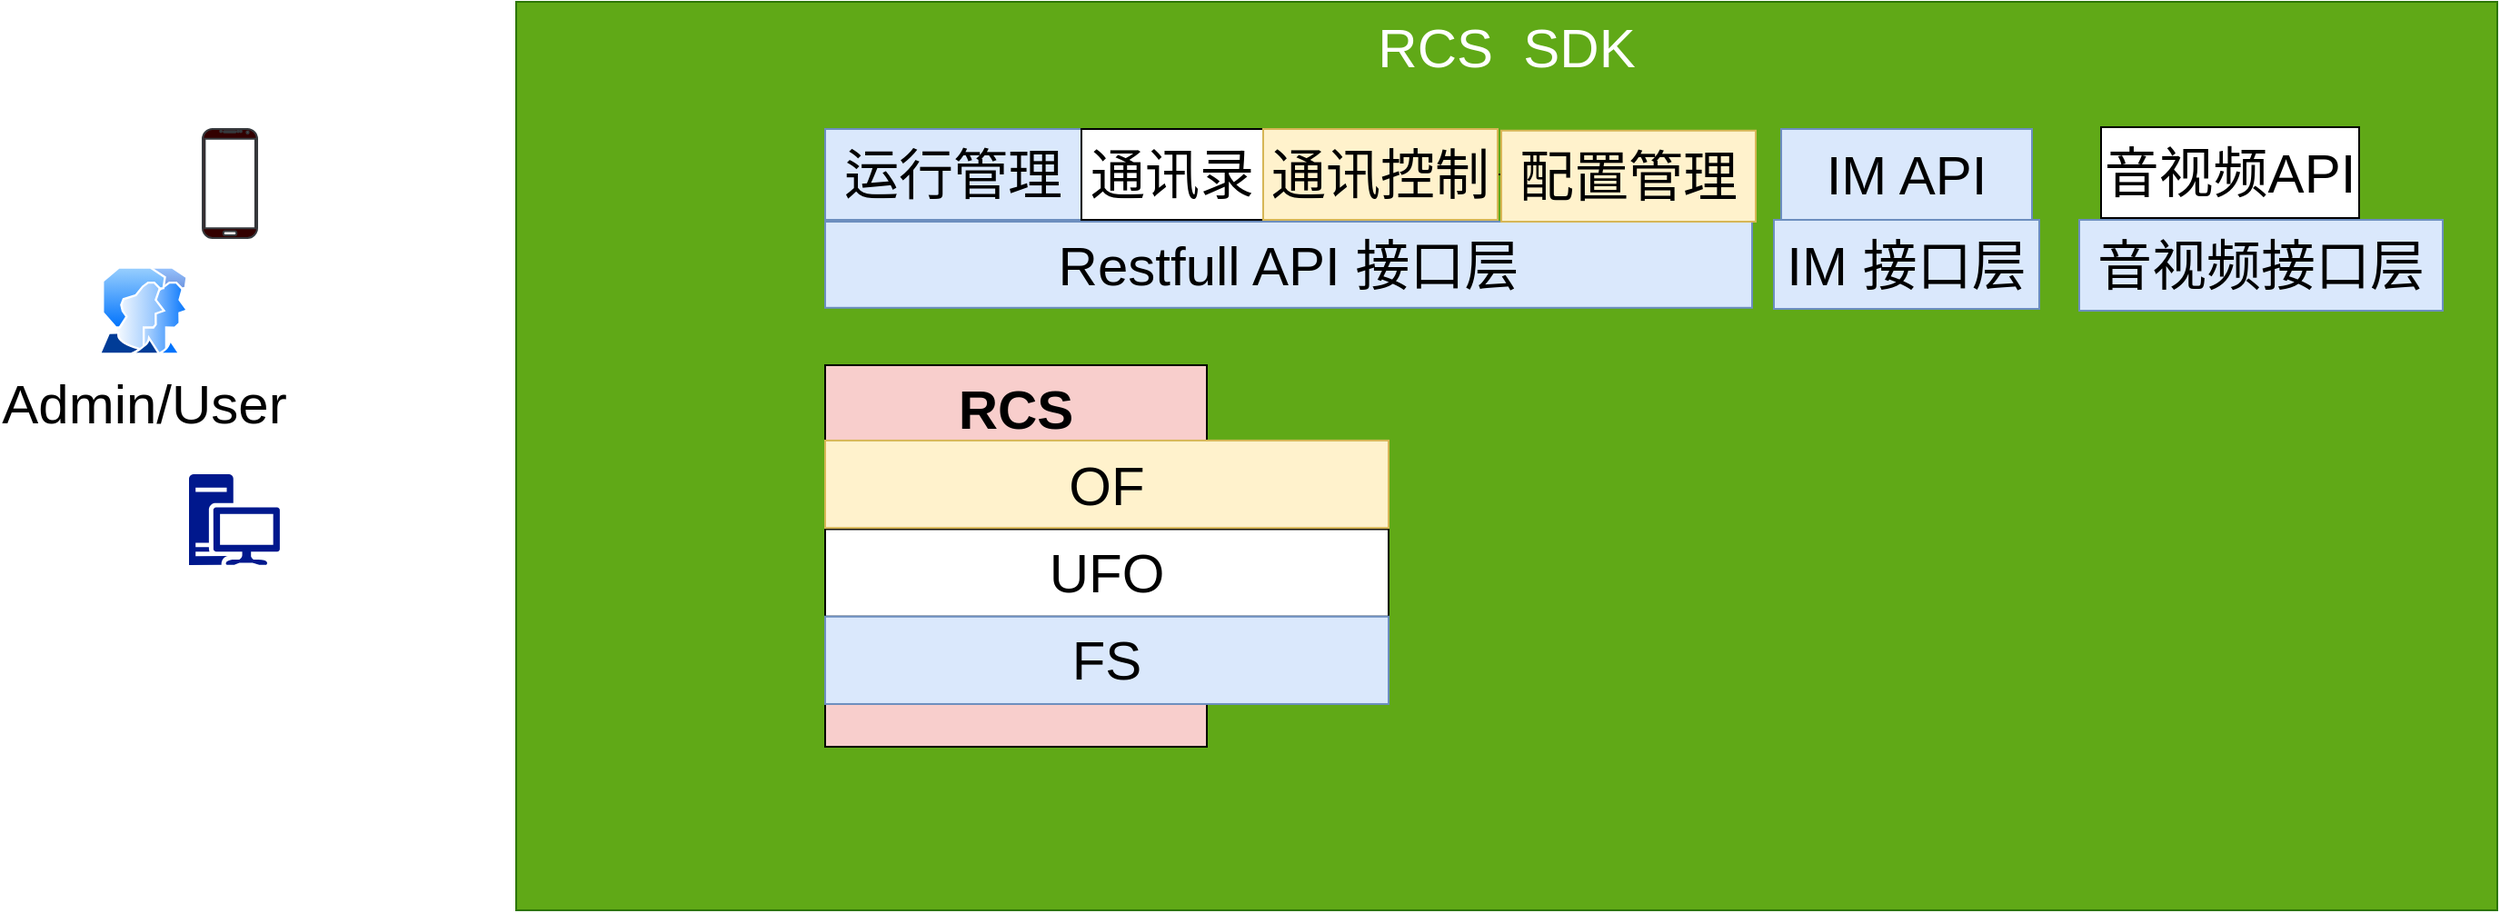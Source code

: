 <mxfile version="12.8.1" type="github">
  <diagram id="ZktGi2svA78UdaO3cs_2" name="第 1 页">
    <mxGraphModel dx="942" dy="541" grid="1" gridSize="10" guides="1" tooltips="1" connect="1" arrows="1" fold="1" page="1" pageScale="1" pageWidth="827" pageHeight="1169" math="0" shadow="0">
      <root>
        <mxCell id="0" />
        <mxCell id="1" parent="0" />
        <mxCell id="ZOVoq46K42t6tsjMokU2-13" value="RCS  SDK" style="group;fillColor=#60a917;strokeColor=#2D7600;fontColor=#ffffff;fontSize=30;" vertex="1" connectable="0" parent="1">
          <mxGeometry x="840" y="240" width="1090" height="500" as="geometry" />
        </mxCell>
        <mxCell id="ZOVoq46K42t6tsjMokU2-1" value="" style="group;" vertex="1" connectable="0" parent="1">
          <mxGeometry x="1010" y="440" width="310" height="210" as="geometry" />
        </mxCell>
        <mxCell id="ZOVoq46K42t6tsjMokU2-2" value="RCS" style="whiteSpace=wrap;html=1;aspect=fixed;rounded=0;fillColor=#F8CECC;fontSize=30;align=center;fontStyle=1;verticalAlign=top;" vertex="1" parent="ZOVoq46K42t6tsjMokU2-1">
          <mxGeometry width="210.0" height="210.0" as="geometry" />
        </mxCell>
        <mxCell id="ZOVoq46K42t6tsjMokU2-3" value="UFO" style="rounded=0;whiteSpace=wrap;html=1;fontSize=30;align=center;" vertex="1" parent="ZOVoq46K42t6tsjMokU2-1">
          <mxGeometry y="90.246" width="310" height="48.117" as="geometry" />
        </mxCell>
        <mxCell id="ZOVoq46K42t6tsjMokU2-4" value="FS" style="rounded=0;whiteSpace=wrap;html=1;fillColor=#dae8fc;fontSize=30;align=center;strokeColor=#6c8ebf;" vertex="1" parent="ZOVoq46K42t6tsjMokU2-1">
          <mxGeometry y="138.363" width="310" height="48.117" as="geometry" />
        </mxCell>
        <mxCell id="ZOVoq46K42t6tsjMokU2-5" value="OF" style="rounded=0;whiteSpace=wrap;html=1;fillColor=#fff2cc;fontSize=30;align=center;strokeColor=#d6b656;" vertex="1" parent="ZOVoq46K42t6tsjMokU2-1">
          <mxGeometry y="41.451" width="310" height="48.117" as="geometry" />
        </mxCell>
        <mxCell id="ZOVoq46K42t6tsjMokU2-9" value="" style="verticalLabelPosition=bottom;verticalAlign=top;html=1;shadow=0;dashed=0;strokeWidth=1;shape=mxgraph.android.phone2;strokeColor=#36393d;fillColor=#330000;" vertex="1" parent="1">
          <mxGeometry x="667.5" y="310" width="30" height="60" as="geometry" />
        </mxCell>
        <mxCell id="ZOVoq46K42t6tsjMokU2-10" value="Admin/User" style="aspect=fixed;perimeter=ellipsePerimeter;html=1;align=center;shadow=0;dashed=0;spacingTop=3;image;image=img/lib/active_directory/user_accounts.svg;fillColor=#330000;fontSize=30;" vertex="1" parent="1">
          <mxGeometry x="610" y="385.75" width="50" height="48.5" as="geometry" />
        </mxCell>
        <mxCell id="ZOVoq46K42t6tsjMokU2-11" value="" style="aspect=fixed;pointerEvents=1;shadow=0;dashed=0;html=1;strokeColor=none;labelPosition=center;verticalLabelPosition=bottom;verticalAlign=top;align=center;fillColor=#00188D;shape=mxgraph.mscae.enterprise.workstation_client;rounded=0;fontSize=30;" vertex="1" parent="1">
          <mxGeometry x="660" y="500" width="50" height="50" as="geometry" />
        </mxCell>
        <mxCell id="ZOVoq46K42t6tsjMokU2-15" value="音视频API" style="rounded=0;whiteSpace=wrap;html=1;fontSize=30;align=center;" vertex="1" parent="1">
          <mxGeometry x="1712" y="309" width="142" height="50" as="geometry" />
        </mxCell>
        <mxCell id="ZOVoq46K42t6tsjMokU2-16" value="IM API" style="rounded=0;whiteSpace=wrap;html=1;fillColor=#dae8fc;fontSize=30;align=center;strokeColor=#6c8ebf;" vertex="1" parent="1">
          <mxGeometry x="1536" y="310" width="138" height="50" as="geometry" />
        </mxCell>
        <mxCell id="ZOVoq46K42t6tsjMokU2-37" value="" style="edgeStyle=orthogonalEdgeStyle;rounded=0;orthogonalLoop=1;jettySize=auto;html=1;fontSize=30;" edge="1" parent="1" source="ZOVoq46K42t6tsjMokU2-17">
          <mxGeometry relative="1" as="geometry">
            <mxPoint x="1460" y="335" as="targetPoint" />
          </mxGeometry>
        </mxCell>
        <mxCell id="ZOVoq46K42t6tsjMokU2-17" value="通讯控制" style="rounded=0;whiteSpace=wrap;html=1;fillColor=#fff2cc;fontSize=30;align=center;strokeColor=#d6b656;" vertex="1" parent="1">
          <mxGeometry x="1251" y="310" width="129" height="50" as="geometry" />
        </mxCell>
        <mxCell id="ZOVoq46K42t6tsjMokU2-26" value="运行管理" style="rounded=0;whiteSpace=wrap;html=1;fillColor=#dae8fc;fontSize=30;align=center;strokeColor=#6c8ebf;" vertex="1" parent="1">
          <mxGeometry x="1010" y="310" width="141" height="50" as="geometry" />
        </mxCell>
        <mxCell id="ZOVoq46K42t6tsjMokU2-27" value="通讯录" style="rounded=0;whiteSpace=wrap;html=1;fontSize=30;align=center;" vertex="1" parent="1">
          <mxGeometry x="1151" y="310" width="100" height="50" as="geometry" />
        </mxCell>
        <mxCell id="ZOVoq46K42t6tsjMokU2-31" value="音视频接口层" style="rounded=0;whiteSpace=wrap;html=1;fillColor=#dae8fc;fontSize=30;align=center;strokeColor=#6c8ebf;" vertex="1" parent="1">
          <mxGeometry x="1700" y="360" width="200" height="50" as="geometry" />
        </mxCell>
        <mxCell id="ZOVoq46K42t6tsjMokU2-32" value="IM 接口层" style="rounded=0;whiteSpace=wrap;html=1;fillColor=#dae8fc;fontSize=30;align=center;strokeColor=#6c8ebf;" vertex="1" parent="1">
          <mxGeometry x="1532" y="360" width="146" height="49" as="geometry" />
        </mxCell>
        <mxCell id="ZOVoq46K42t6tsjMokU2-41" value="" style="group" vertex="1" connectable="0" parent="1">
          <mxGeometry x="1010" y="310" width="530" height="98.4" as="geometry" />
        </mxCell>
        <mxCell id="ZOVoq46K42t6tsjMokU2-30" value="Restfull API 接口层" style="rounded=0;whiteSpace=wrap;html=1;fillColor=#dae8fc;fontSize=30;align=center;strokeColor=#6c8ebf;" vertex="1" parent="ZOVoq46K42t6tsjMokU2-41">
          <mxGeometry y="51" width="510" height="47.4" as="geometry" />
        </mxCell>
        <mxCell id="ZOVoq46K42t6tsjMokU2-33" value="配置管理" style="rounded=0;whiteSpace=wrap;html=1;fillColor=#fff2cc;fontSize=30;align=center;strokeColor=#d6b656;" vertex="1" parent="ZOVoq46K42t6tsjMokU2-41">
          <mxGeometry x="372" y="0.88" width="140" height="50.12" as="geometry" />
        </mxCell>
        <mxCell id="ZOVoq46K42t6tsjMokU2-40" value="通讯控制" style="rounded=0;whiteSpace=wrap;html=1;fillColor=#fff2cc;fontSize=30;align=center;strokeColor=#d6b656;" vertex="1" parent="ZOVoq46K42t6tsjMokU2-41">
          <mxGeometry x="241" width="129" height="50" as="geometry" />
        </mxCell>
      </root>
    </mxGraphModel>
  </diagram>
</mxfile>
